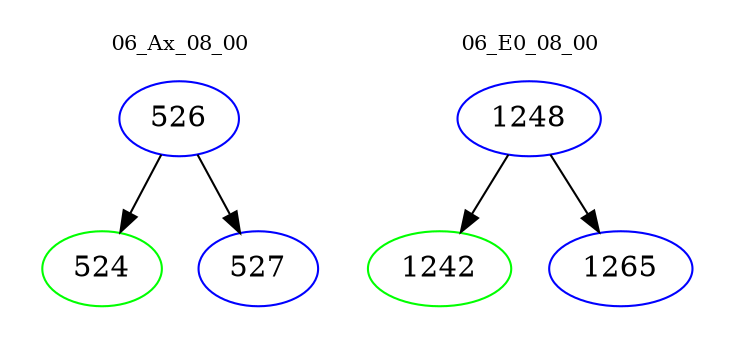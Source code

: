 digraph{
subgraph cluster_0 {
color = white
label = "06_Ax_08_00";
fontsize=10;
T0_526 [label="526", color="blue"]
T0_526 -> T0_524 [color="black"]
T0_524 [label="524", color="green"]
T0_526 -> T0_527 [color="black"]
T0_527 [label="527", color="blue"]
}
subgraph cluster_1 {
color = white
label = "06_E0_08_00";
fontsize=10;
T1_1248 [label="1248", color="blue"]
T1_1248 -> T1_1242 [color="black"]
T1_1242 [label="1242", color="green"]
T1_1248 -> T1_1265 [color="black"]
T1_1265 [label="1265", color="blue"]
}
}
